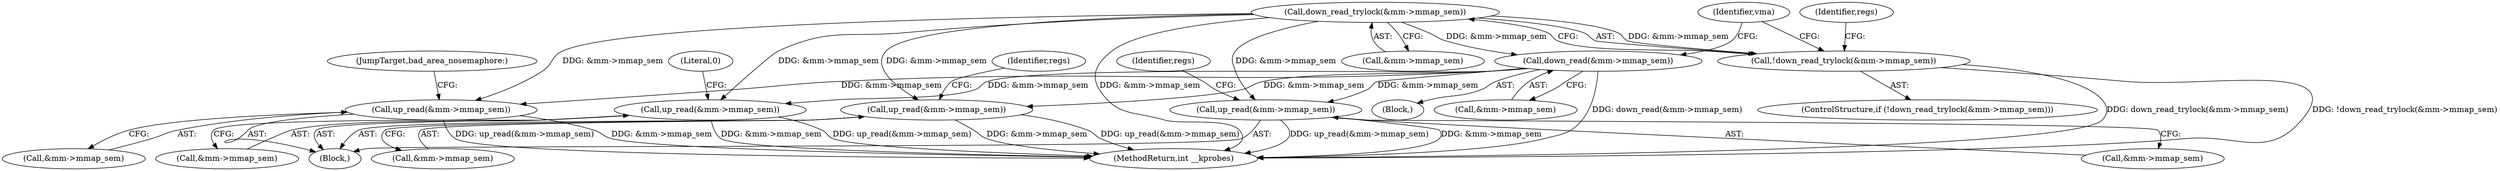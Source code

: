 digraph "0_linux_a8b0ca17b80e92faab46ee7179ba9e99ccb61233_20@API" {
"1000224" [label="(Call,down_read_trylock(&mm->mmap_sem))"];
"1000223" [label="(Call,!down_read_trylock(&mm->mmap_sem))"];
"1000241" [label="(Call,down_read(&mm->mmap_sem))"];
"1000466" [label="(Call,up_read(&mm->mmap_sem))"];
"1000474" [label="(Call,up_read(&mm->mmap_sem))"];
"1000502" [label="(Call,up_read(&mm->mmap_sem))"];
"1000517" [label="(Call,up_read(&mm->mmap_sem))"];
"1000510" [label="(Identifier,regs)"];
"1000242" [label="(Call,&mm->mmap_sem)"];
"1000466" [label="(Call,up_read(&mm->mmap_sem))"];
"1000472" [label="(Literal,0)"];
"1000223" [label="(Call,!down_read_trylock(&mm->mmap_sem))"];
"1000467" [label="(Call,&mm->mmap_sem)"];
"1000517" [label="(Call,up_read(&mm->mmap_sem))"];
"1000222" [label="(ControlStructure,if (!down_read_trylock(&mm->mmap_sem)))"];
"1000475" [label="(Call,&mm->mmap_sem)"];
"1000229" [label="(Block,)"];
"1000557" [label="(MethodReturn,int __kprobes)"];
"1000479" [label="(JumpTarget,bad_area_nosemaphore:)"];
"1000225" [label="(Call,&mm->mmap_sem)"];
"1000125" [label="(Block,)"];
"1000241" [label="(Call,down_read(&mm->mmap_sem))"];
"1000524" [label="(Identifier,regs)"];
"1000247" [label="(Identifier,vma)"];
"1000234" [label="(Identifier,regs)"];
"1000224" [label="(Call,down_read_trylock(&mm->mmap_sem))"];
"1000474" [label="(Call,up_read(&mm->mmap_sem))"];
"1000502" [label="(Call,up_read(&mm->mmap_sem))"];
"1000503" [label="(Call,&mm->mmap_sem)"];
"1000518" [label="(Call,&mm->mmap_sem)"];
"1000224" -> "1000223"  [label="AST: "];
"1000224" -> "1000225"  [label="CFG: "];
"1000225" -> "1000224"  [label="AST: "];
"1000223" -> "1000224"  [label="CFG: "];
"1000224" -> "1000557"  [label="DDG: &mm->mmap_sem"];
"1000224" -> "1000223"  [label="DDG: &mm->mmap_sem"];
"1000224" -> "1000241"  [label="DDG: &mm->mmap_sem"];
"1000224" -> "1000466"  [label="DDG: &mm->mmap_sem"];
"1000224" -> "1000474"  [label="DDG: &mm->mmap_sem"];
"1000224" -> "1000502"  [label="DDG: &mm->mmap_sem"];
"1000224" -> "1000517"  [label="DDG: &mm->mmap_sem"];
"1000223" -> "1000222"  [label="AST: "];
"1000234" -> "1000223"  [label="CFG: "];
"1000247" -> "1000223"  [label="CFG: "];
"1000223" -> "1000557"  [label="DDG: !down_read_trylock(&mm->mmap_sem)"];
"1000223" -> "1000557"  [label="DDG: down_read_trylock(&mm->mmap_sem)"];
"1000241" -> "1000229"  [label="AST: "];
"1000241" -> "1000242"  [label="CFG: "];
"1000242" -> "1000241"  [label="AST: "];
"1000247" -> "1000241"  [label="CFG: "];
"1000241" -> "1000557"  [label="DDG: down_read(&mm->mmap_sem)"];
"1000241" -> "1000466"  [label="DDG: &mm->mmap_sem"];
"1000241" -> "1000474"  [label="DDG: &mm->mmap_sem"];
"1000241" -> "1000502"  [label="DDG: &mm->mmap_sem"];
"1000241" -> "1000517"  [label="DDG: &mm->mmap_sem"];
"1000466" -> "1000125"  [label="AST: "];
"1000466" -> "1000467"  [label="CFG: "];
"1000467" -> "1000466"  [label="AST: "];
"1000472" -> "1000466"  [label="CFG: "];
"1000466" -> "1000557"  [label="DDG: &mm->mmap_sem"];
"1000466" -> "1000557"  [label="DDG: up_read(&mm->mmap_sem)"];
"1000474" -> "1000125"  [label="AST: "];
"1000474" -> "1000475"  [label="CFG: "];
"1000475" -> "1000474"  [label="AST: "];
"1000479" -> "1000474"  [label="CFG: "];
"1000474" -> "1000557"  [label="DDG: up_read(&mm->mmap_sem)"];
"1000474" -> "1000557"  [label="DDG: &mm->mmap_sem"];
"1000502" -> "1000125"  [label="AST: "];
"1000502" -> "1000503"  [label="CFG: "];
"1000503" -> "1000502"  [label="AST: "];
"1000510" -> "1000502"  [label="CFG: "];
"1000502" -> "1000557"  [label="DDG: &mm->mmap_sem"];
"1000502" -> "1000557"  [label="DDG: up_read(&mm->mmap_sem)"];
"1000517" -> "1000125"  [label="AST: "];
"1000517" -> "1000518"  [label="CFG: "];
"1000518" -> "1000517"  [label="AST: "];
"1000524" -> "1000517"  [label="CFG: "];
"1000517" -> "1000557"  [label="DDG: &mm->mmap_sem"];
"1000517" -> "1000557"  [label="DDG: up_read(&mm->mmap_sem)"];
}

